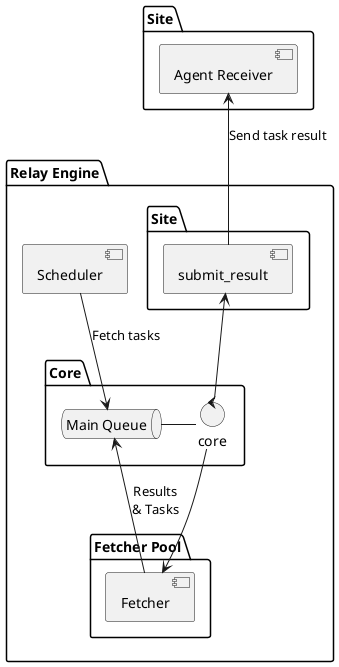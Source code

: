 @startuml
package "Site" {
    component "Agent Receiver"
}

package "Relay Engine" {
    package Core {
        queue "Main Queue" as main_queue
        control core
        core -l- main_queue
    }


    component Scheduler

    package "Fetcher Pool" as fetcher_pool {
        component "Fetcher"

    }


    Scheduler -d-> main_queue: Fetch tasks

    package "Site" as esite {
        component submit_result
'        component poll_tasks

        submit_result -u-> "Agent Receiver": Send task result
'        poll_tasks -d-> "Agent Receiver": Query for tasks
'        poll_tasks -d-> main_queue: Ad-hoc Fetch tasks
    }


    "Fetcher" -d-> main_queue: Results\n& Tasks
}

    core -d-> "Fetcher"
    core -u-> submit_result


@enduml
